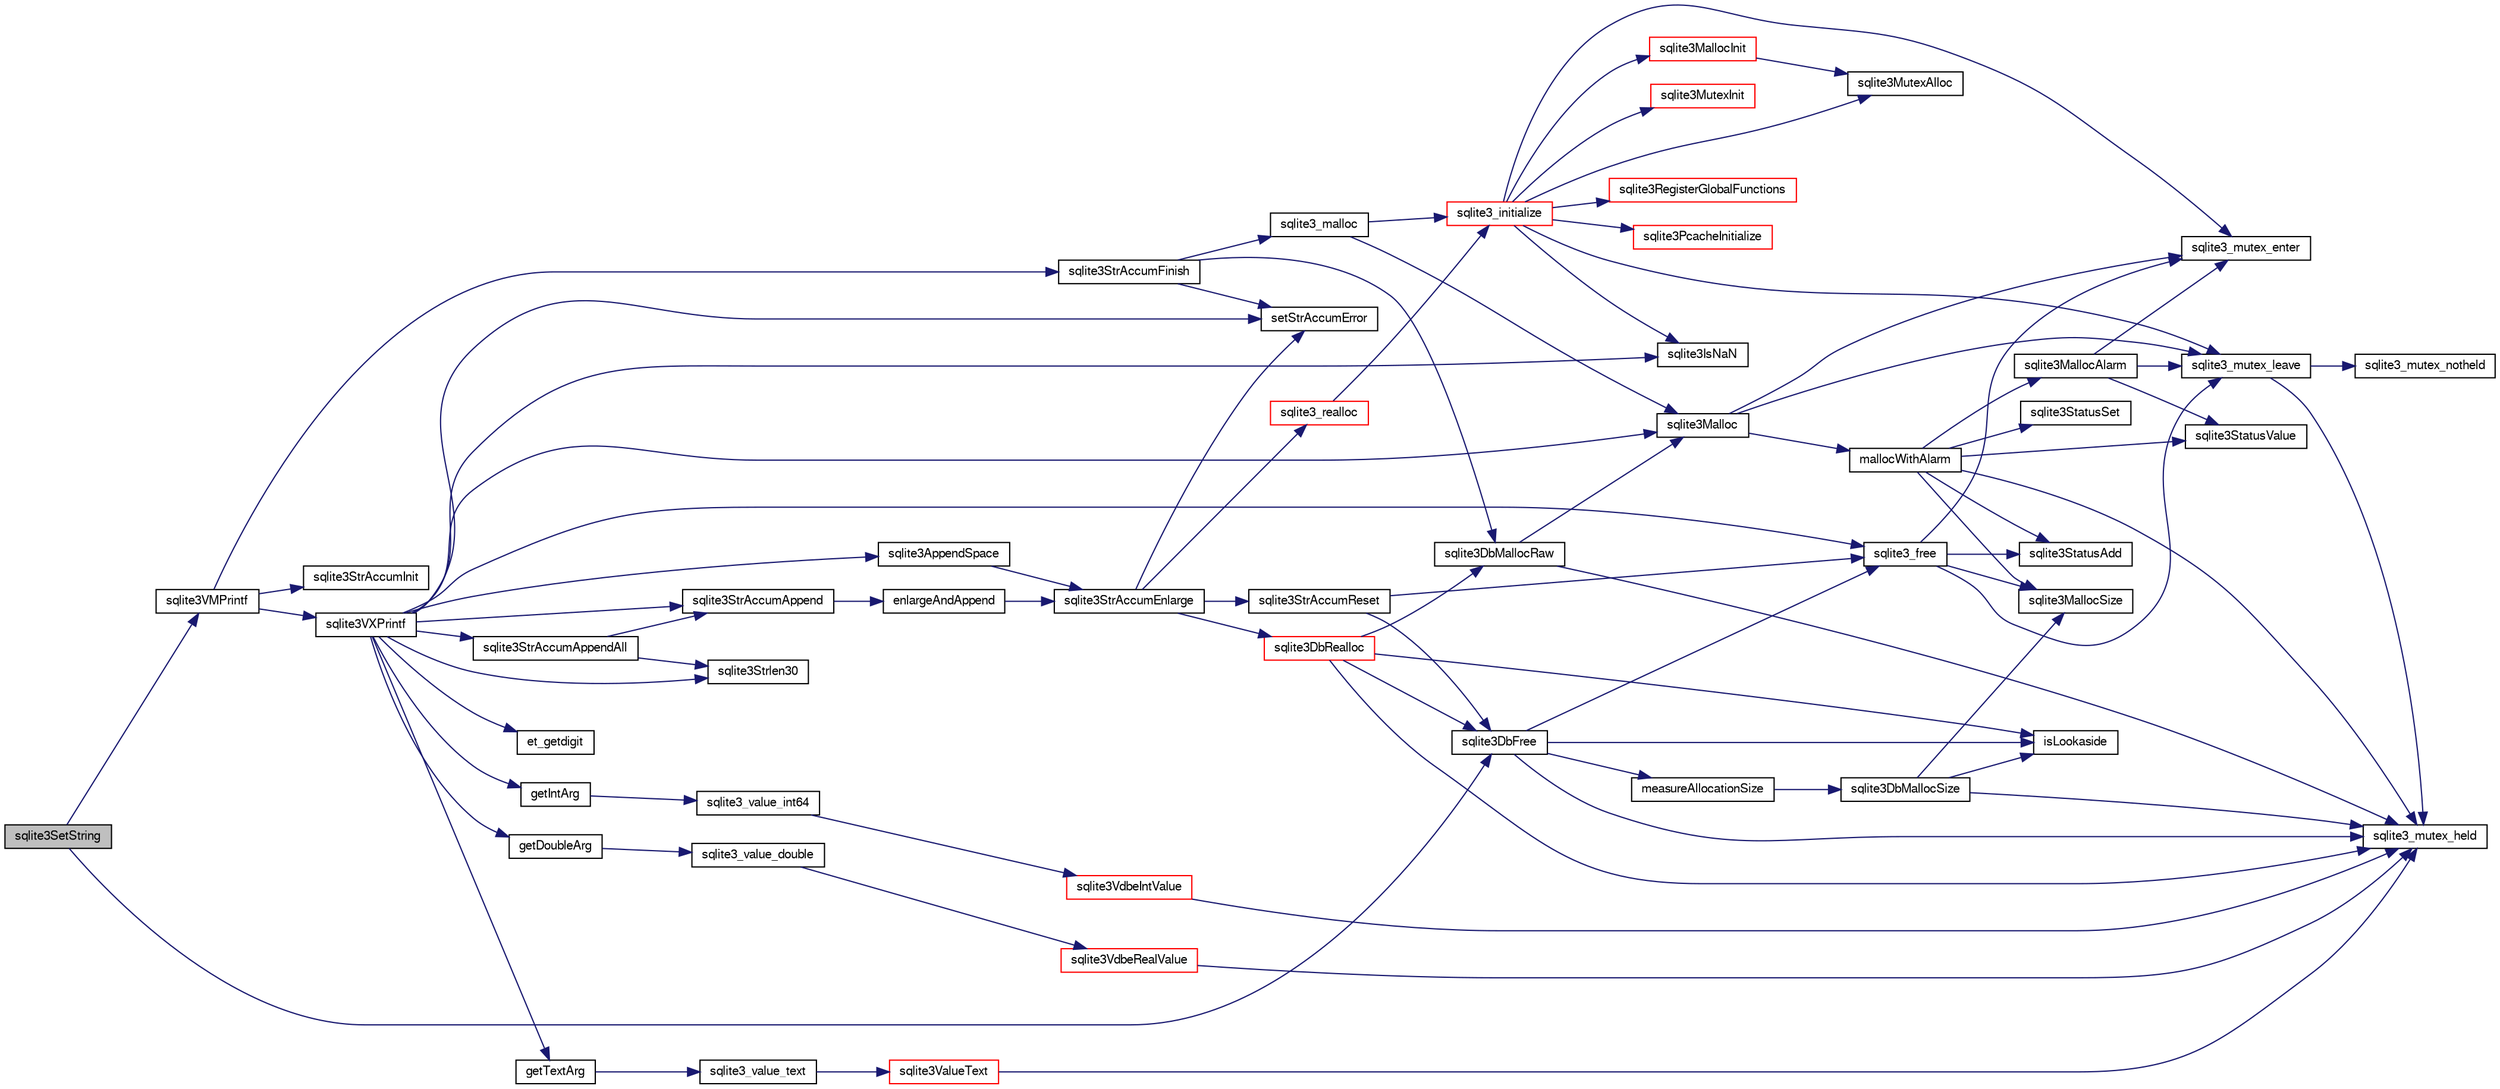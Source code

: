 digraph "sqlite3SetString"
{
  edge [fontname="FreeSans",fontsize="10",labelfontname="FreeSans",labelfontsize="10"];
  node [fontname="FreeSans",fontsize="10",shape=record];
  rankdir="LR";
  Node701203 [label="sqlite3SetString",height=0.2,width=0.4,color="black", fillcolor="grey75", style="filled", fontcolor="black"];
  Node701203 -> Node701204 [color="midnightblue",fontsize="10",style="solid",fontname="FreeSans"];
  Node701204 [label="sqlite3VMPrintf",height=0.2,width=0.4,color="black", fillcolor="white", style="filled",URL="$sqlite3_8c.html#a05535d0982ef06fbc2ee8195ebbae689"];
  Node701204 -> Node701205 [color="midnightblue",fontsize="10",style="solid",fontname="FreeSans"];
  Node701205 [label="sqlite3StrAccumInit",height=0.2,width=0.4,color="black", fillcolor="white", style="filled",URL="$sqlite3_8c.html#aabf95e113b9d54d519cd15a56215f560"];
  Node701204 -> Node701206 [color="midnightblue",fontsize="10",style="solid",fontname="FreeSans"];
  Node701206 [label="sqlite3VXPrintf",height=0.2,width=0.4,color="black", fillcolor="white", style="filled",URL="$sqlite3_8c.html#a63c25806c9bd4a2b76f9a0eb232c6bde"];
  Node701206 -> Node701207 [color="midnightblue",fontsize="10",style="solid",fontname="FreeSans"];
  Node701207 [label="sqlite3StrAccumAppend",height=0.2,width=0.4,color="black", fillcolor="white", style="filled",URL="$sqlite3_8c.html#a56664fa33def33c5a5245b623441d5e0"];
  Node701207 -> Node701208 [color="midnightblue",fontsize="10",style="solid",fontname="FreeSans"];
  Node701208 [label="enlargeAndAppend",height=0.2,width=0.4,color="black", fillcolor="white", style="filled",URL="$sqlite3_8c.html#a25b21e61dc0883d849890eaa8a18088a"];
  Node701208 -> Node701209 [color="midnightblue",fontsize="10",style="solid",fontname="FreeSans"];
  Node701209 [label="sqlite3StrAccumEnlarge",height=0.2,width=0.4,color="black", fillcolor="white", style="filled",URL="$sqlite3_8c.html#a38976500a97c69d65086eeccca82dd96"];
  Node701209 -> Node701210 [color="midnightblue",fontsize="10",style="solid",fontname="FreeSans"];
  Node701210 [label="setStrAccumError",height=0.2,width=0.4,color="black", fillcolor="white", style="filled",URL="$sqlite3_8c.html#a3dc479a1fc8ba1ab8edfe51f8a0b102c"];
  Node701209 -> Node701211 [color="midnightblue",fontsize="10",style="solid",fontname="FreeSans"];
  Node701211 [label="sqlite3StrAccumReset",height=0.2,width=0.4,color="black", fillcolor="white", style="filled",URL="$sqlite3_8c.html#ad7e70f4ec9d2fa3a63a371e2c7c555d8"];
  Node701211 -> Node701212 [color="midnightblue",fontsize="10",style="solid",fontname="FreeSans"];
  Node701212 [label="sqlite3DbFree",height=0.2,width=0.4,color="black", fillcolor="white", style="filled",URL="$sqlite3_8c.html#ac70ab821a6607b4a1b909582dc37a069"];
  Node701212 -> Node701213 [color="midnightblue",fontsize="10",style="solid",fontname="FreeSans"];
  Node701213 [label="sqlite3_mutex_held",height=0.2,width=0.4,color="black", fillcolor="white", style="filled",URL="$sqlite3_8c.html#acf77da68932b6bc163c5e68547ecc3e7"];
  Node701212 -> Node701214 [color="midnightblue",fontsize="10",style="solid",fontname="FreeSans"];
  Node701214 [label="measureAllocationSize",height=0.2,width=0.4,color="black", fillcolor="white", style="filled",URL="$sqlite3_8c.html#a45731e644a22fdb756e2b6337224217a"];
  Node701214 -> Node701215 [color="midnightblue",fontsize="10",style="solid",fontname="FreeSans"];
  Node701215 [label="sqlite3DbMallocSize",height=0.2,width=0.4,color="black", fillcolor="white", style="filled",URL="$sqlite3_8c.html#aa397e5a8a03495203a0767abf0a71f86"];
  Node701215 -> Node701216 [color="midnightblue",fontsize="10",style="solid",fontname="FreeSans"];
  Node701216 [label="sqlite3MallocSize",height=0.2,width=0.4,color="black", fillcolor="white", style="filled",URL="$sqlite3_8c.html#acf5d2a5f35270bafb050bd2def576955"];
  Node701215 -> Node701213 [color="midnightblue",fontsize="10",style="solid",fontname="FreeSans"];
  Node701215 -> Node701217 [color="midnightblue",fontsize="10",style="solid",fontname="FreeSans"];
  Node701217 [label="isLookaside",height=0.2,width=0.4,color="black", fillcolor="white", style="filled",URL="$sqlite3_8c.html#a770fa05ff9717b75e16f4d968a77b897"];
  Node701212 -> Node701217 [color="midnightblue",fontsize="10",style="solid",fontname="FreeSans"];
  Node701212 -> Node701218 [color="midnightblue",fontsize="10",style="solid",fontname="FreeSans"];
  Node701218 [label="sqlite3_free",height=0.2,width=0.4,color="black", fillcolor="white", style="filled",URL="$sqlite3_8c.html#a6552349e36a8a691af5487999ab09519"];
  Node701218 -> Node701219 [color="midnightblue",fontsize="10",style="solid",fontname="FreeSans"];
  Node701219 [label="sqlite3_mutex_enter",height=0.2,width=0.4,color="black", fillcolor="white", style="filled",URL="$sqlite3_8c.html#a1c12cde690bd89f104de5cbad12a6bf5"];
  Node701218 -> Node701220 [color="midnightblue",fontsize="10",style="solid",fontname="FreeSans"];
  Node701220 [label="sqlite3StatusAdd",height=0.2,width=0.4,color="black", fillcolor="white", style="filled",URL="$sqlite3_8c.html#afa029f93586aeab4cc85360905dae9cd"];
  Node701218 -> Node701216 [color="midnightblue",fontsize="10",style="solid",fontname="FreeSans"];
  Node701218 -> Node701221 [color="midnightblue",fontsize="10",style="solid",fontname="FreeSans"];
  Node701221 [label="sqlite3_mutex_leave",height=0.2,width=0.4,color="black", fillcolor="white", style="filled",URL="$sqlite3_8c.html#a5838d235601dbd3c1fa993555c6bcc93"];
  Node701221 -> Node701213 [color="midnightblue",fontsize="10",style="solid",fontname="FreeSans"];
  Node701221 -> Node701222 [color="midnightblue",fontsize="10",style="solid",fontname="FreeSans"];
  Node701222 [label="sqlite3_mutex_notheld",height=0.2,width=0.4,color="black", fillcolor="white", style="filled",URL="$sqlite3_8c.html#a83967c837c1c000d3b5adcfaa688f5dc"];
  Node701211 -> Node701218 [color="midnightblue",fontsize="10",style="solid",fontname="FreeSans"];
  Node701209 -> Node701223 [color="midnightblue",fontsize="10",style="solid",fontname="FreeSans"];
  Node701223 [label="sqlite3DbRealloc",height=0.2,width=0.4,color="red", fillcolor="white", style="filled",URL="$sqlite3_8c.html#ae028f4902a9d29bcaf310ff289ee87dc"];
  Node701223 -> Node701213 [color="midnightblue",fontsize="10",style="solid",fontname="FreeSans"];
  Node701223 -> Node701224 [color="midnightblue",fontsize="10",style="solid",fontname="FreeSans"];
  Node701224 [label="sqlite3DbMallocRaw",height=0.2,width=0.4,color="black", fillcolor="white", style="filled",URL="$sqlite3_8c.html#abbe8be0cf7175e11ddc3e2218fad924e"];
  Node701224 -> Node701213 [color="midnightblue",fontsize="10",style="solid",fontname="FreeSans"];
  Node701224 -> Node701225 [color="midnightblue",fontsize="10",style="solid",fontname="FreeSans"];
  Node701225 [label="sqlite3Malloc",height=0.2,width=0.4,color="black", fillcolor="white", style="filled",URL="$sqlite3_8c.html#a361a2eaa846b1885f123abe46f5d8b2b"];
  Node701225 -> Node701219 [color="midnightblue",fontsize="10",style="solid",fontname="FreeSans"];
  Node701225 -> Node701226 [color="midnightblue",fontsize="10",style="solid",fontname="FreeSans"];
  Node701226 [label="mallocWithAlarm",height=0.2,width=0.4,color="black", fillcolor="white", style="filled",URL="$sqlite3_8c.html#ab070d5cf8e48ec8a6a43cf025d48598b"];
  Node701226 -> Node701213 [color="midnightblue",fontsize="10",style="solid",fontname="FreeSans"];
  Node701226 -> Node701227 [color="midnightblue",fontsize="10",style="solid",fontname="FreeSans"];
  Node701227 [label="sqlite3StatusSet",height=0.2,width=0.4,color="black", fillcolor="white", style="filled",URL="$sqlite3_8c.html#afec7586c01fcb5ea17dc9d7725a589d9"];
  Node701226 -> Node701228 [color="midnightblue",fontsize="10",style="solid",fontname="FreeSans"];
  Node701228 [label="sqlite3StatusValue",height=0.2,width=0.4,color="black", fillcolor="white", style="filled",URL="$sqlite3_8c.html#a30b8ac296c6e200c1fa57708d52c6ef6"];
  Node701226 -> Node701229 [color="midnightblue",fontsize="10",style="solid",fontname="FreeSans"];
  Node701229 [label="sqlite3MallocAlarm",height=0.2,width=0.4,color="black", fillcolor="white", style="filled",URL="$sqlite3_8c.html#ada66988e8471d1198f3219c062377508"];
  Node701229 -> Node701228 [color="midnightblue",fontsize="10",style="solid",fontname="FreeSans"];
  Node701229 -> Node701221 [color="midnightblue",fontsize="10",style="solid",fontname="FreeSans"];
  Node701229 -> Node701219 [color="midnightblue",fontsize="10",style="solid",fontname="FreeSans"];
  Node701226 -> Node701216 [color="midnightblue",fontsize="10",style="solid",fontname="FreeSans"];
  Node701226 -> Node701220 [color="midnightblue",fontsize="10",style="solid",fontname="FreeSans"];
  Node701225 -> Node701221 [color="midnightblue",fontsize="10",style="solid",fontname="FreeSans"];
  Node701223 -> Node701217 [color="midnightblue",fontsize="10",style="solid",fontname="FreeSans"];
  Node701223 -> Node701212 [color="midnightblue",fontsize="10",style="solid",fontname="FreeSans"];
  Node701209 -> Node701406 [color="midnightblue",fontsize="10",style="solid",fontname="FreeSans"];
  Node701406 [label="sqlite3_realloc",height=0.2,width=0.4,color="red", fillcolor="white", style="filled",URL="$sqlite3_8c.html#a822d9e42f6ab4b2ec803f311aeb9618d"];
  Node701406 -> Node701231 [color="midnightblue",fontsize="10",style="solid",fontname="FreeSans"];
  Node701231 [label="sqlite3_initialize",height=0.2,width=0.4,color="red", fillcolor="white", style="filled",URL="$sqlite3_8c.html#ab0c0ee2d5d4cf8b28e9572296a8861df"];
  Node701231 -> Node701232 [color="midnightblue",fontsize="10",style="solid",fontname="FreeSans"];
  Node701232 [label="sqlite3MutexInit",height=0.2,width=0.4,color="red", fillcolor="white", style="filled",URL="$sqlite3_8c.html#a7906afcdd1cdb3d0007eb932398a1158"];
  Node701231 -> Node701250 [color="midnightblue",fontsize="10",style="solid",fontname="FreeSans"];
  Node701250 [label="sqlite3MutexAlloc",height=0.2,width=0.4,color="black", fillcolor="white", style="filled",URL="$sqlite3_8c.html#a0e3f432ee581f6876b590e7ad7e84e19"];
  Node701231 -> Node701219 [color="midnightblue",fontsize="10",style="solid",fontname="FreeSans"];
  Node701231 -> Node701251 [color="midnightblue",fontsize="10",style="solid",fontname="FreeSans"];
  Node701251 [label="sqlite3MallocInit",height=0.2,width=0.4,color="red", fillcolor="white", style="filled",URL="$sqlite3_8c.html#a9e06f9e7cad0d83ce80ab493c9533552"];
  Node701251 -> Node701250 [color="midnightblue",fontsize="10",style="solid",fontname="FreeSans"];
  Node701231 -> Node701221 [color="midnightblue",fontsize="10",style="solid",fontname="FreeSans"];
  Node701231 -> Node701294 [color="midnightblue",fontsize="10",style="solid",fontname="FreeSans"];
  Node701294 [label="sqlite3RegisterGlobalFunctions",height=0.2,width=0.4,color="red", fillcolor="white", style="filled",URL="$sqlite3_8c.html#a9f75bd111010f29e1b8d74344473c4ec"];
  Node701231 -> Node701473 [color="midnightblue",fontsize="10",style="solid",fontname="FreeSans"];
  Node701473 [label="sqlite3PcacheInitialize",height=0.2,width=0.4,color="red", fillcolor="white", style="filled",URL="$sqlite3_8c.html#a2902c61ddc88bea002c4d69fe4052b1f"];
  Node701231 -> Node701374 [color="midnightblue",fontsize="10",style="solid",fontname="FreeSans"];
  Node701374 [label="sqlite3IsNaN",height=0.2,width=0.4,color="black", fillcolor="white", style="filled",URL="$sqlite3_8c.html#aed4d78203877c3486765ccbc7feebb50"];
  Node701206 -> Node701480 [color="midnightblue",fontsize="10",style="solid",fontname="FreeSans"];
  Node701480 [label="getIntArg",height=0.2,width=0.4,color="black", fillcolor="white", style="filled",URL="$sqlite3_8c.html#abff258963dbd9205fb299851a64c67be"];
  Node701480 -> Node701365 [color="midnightblue",fontsize="10",style="solid",fontname="FreeSans"];
  Node701365 [label="sqlite3_value_int64",height=0.2,width=0.4,color="black", fillcolor="white", style="filled",URL="$sqlite3_8c.html#ab38d8627f4750672e72712df0b709e0d"];
  Node701365 -> Node701353 [color="midnightblue",fontsize="10",style="solid",fontname="FreeSans"];
  Node701353 [label="sqlite3VdbeIntValue",height=0.2,width=0.4,color="red", fillcolor="white", style="filled",URL="$sqlite3_8c.html#a3dc28e3bfdbecf81633c3697a3aacd45"];
  Node701353 -> Node701213 [color="midnightblue",fontsize="10",style="solid",fontname="FreeSans"];
  Node701206 -> Node701225 [color="midnightblue",fontsize="10",style="solid",fontname="FreeSans"];
  Node701206 -> Node701210 [color="midnightblue",fontsize="10",style="solid",fontname="FreeSans"];
  Node701206 -> Node701481 [color="midnightblue",fontsize="10",style="solid",fontname="FreeSans"];
  Node701481 [label="getDoubleArg",height=0.2,width=0.4,color="black", fillcolor="white", style="filled",URL="$sqlite3_8c.html#a1cf25120072c85bd261983b24c12c3d9"];
  Node701481 -> Node701369 [color="midnightblue",fontsize="10",style="solid",fontname="FreeSans"];
  Node701369 [label="sqlite3_value_double",height=0.2,width=0.4,color="black", fillcolor="white", style="filled",URL="$sqlite3_8c.html#a3e50c1a2dd484a8b6911c9d163816b88"];
  Node701369 -> Node701370 [color="midnightblue",fontsize="10",style="solid",fontname="FreeSans"];
  Node701370 [label="sqlite3VdbeRealValue",height=0.2,width=0.4,color="red", fillcolor="white", style="filled",URL="$sqlite3_8c.html#a5bf943a4f9a5516911b3bc610e3d64e0"];
  Node701370 -> Node701213 [color="midnightblue",fontsize="10",style="solid",fontname="FreeSans"];
  Node701206 -> Node701374 [color="midnightblue",fontsize="10",style="solid",fontname="FreeSans"];
  Node701206 -> Node701292 [color="midnightblue",fontsize="10",style="solid",fontname="FreeSans"];
  Node701292 [label="sqlite3Strlen30",height=0.2,width=0.4,color="black", fillcolor="white", style="filled",URL="$sqlite3_8c.html#a3dcd80ba41f1a308193dee74857b62a7"];
  Node701206 -> Node701482 [color="midnightblue",fontsize="10",style="solid",fontname="FreeSans"];
  Node701482 [label="et_getdigit",height=0.2,width=0.4,color="black", fillcolor="white", style="filled",URL="$sqlite3_8c.html#a40c5a308749ad07cc2397a53e081bff0"];
  Node701206 -> Node701483 [color="midnightblue",fontsize="10",style="solid",fontname="FreeSans"];
  Node701483 [label="getTextArg",height=0.2,width=0.4,color="black", fillcolor="white", style="filled",URL="$sqlite3_8c.html#afbb41850423ef20071cefaab0431e04d"];
  Node701483 -> Node701297 [color="midnightblue",fontsize="10",style="solid",fontname="FreeSans"];
  Node701297 [label="sqlite3_value_text",height=0.2,width=0.4,color="black", fillcolor="white", style="filled",URL="$sqlite3_8c.html#aef2ace3239e6dd59c74110faa70f8171"];
  Node701297 -> Node701298 [color="midnightblue",fontsize="10",style="solid",fontname="FreeSans"];
  Node701298 [label="sqlite3ValueText",height=0.2,width=0.4,color="red", fillcolor="white", style="filled",URL="$sqlite3_8c.html#ad567a94e52d1adf81f4857fdba00a59b"];
  Node701298 -> Node701213 [color="midnightblue",fontsize="10",style="solid",fontname="FreeSans"];
  Node701206 -> Node701484 [color="midnightblue",fontsize="10",style="solid",fontname="FreeSans"];
  Node701484 [label="sqlite3StrAccumAppendAll",height=0.2,width=0.4,color="black", fillcolor="white", style="filled",URL="$sqlite3_8c.html#acaf8f3e4f99a3c3a4a77e9c987547289"];
  Node701484 -> Node701207 [color="midnightblue",fontsize="10",style="solid",fontname="FreeSans"];
  Node701484 -> Node701292 [color="midnightblue",fontsize="10",style="solid",fontname="FreeSans"];
  Node701206 -> Node701485 [color="midnightblue",fontsize="10",style="solid",fontname="FreeSans"];
  Node701485 [label="sqlite3AppendSpace",height=0.2,width=0.4,color="black", fillcolor="white", style="filled",URL="$sqlite3_8c.html#aefd38a5afc0020d4a93855c3ee7c63a8"];
  Node701485 -> Node701209 [color="midnightblue",fontsize="10",style="solid",fontname="FreeSans"];
  Node701206 -> Node701218 [color="midnightblue",fontsize="10",style="solid",fontname="FreeSans"];
  Node701204 -> Node701256 [color="midnightblue",fontsize="10",style="solid",fontname="FreeSans"];
  Node701256 [label="sqlite3StrAccumFinish",height=0.2,width=0.4,color="black", fillcolor="white", style="filled",URL="$sqlite3_8c.html#adb7f26b10ac1b847db6f000ef4c2e2ba"];
  Node701256 -> Node701224 [color="midnightblue",fontsize="10",style="solid",fontname="FreeSans"];
  Node701256 -> Node701257 [color="midnightblue",fontsize="10",style="solid",fontname="FreeSans"];
  Node701257 [label="sqlite3_malloc",height=0.2,width=0.4,color="black", fillcolor="white", style="filled",URL="$sqlite3_8c.html#ac79dba55fc32b6a840cf5a9769bce7cd"];
  Node701257 -> Node701231 [color="midnightblue",fontsize="10",style="solid",fontname="FreeSans"];
  Node701257 -> Node701225 [color="midnightblue",fontsize="10",style="solid",fontname="FreeSans"];
  Node701256 -> Node701210 [color="midnightblue",fontsize="10",style="solid",fontname="FreeSans"];
  Node701203 -> Node701212 [color="midnightblue",fontsize="10",style="solid",fontname="FreeSans"];
}
